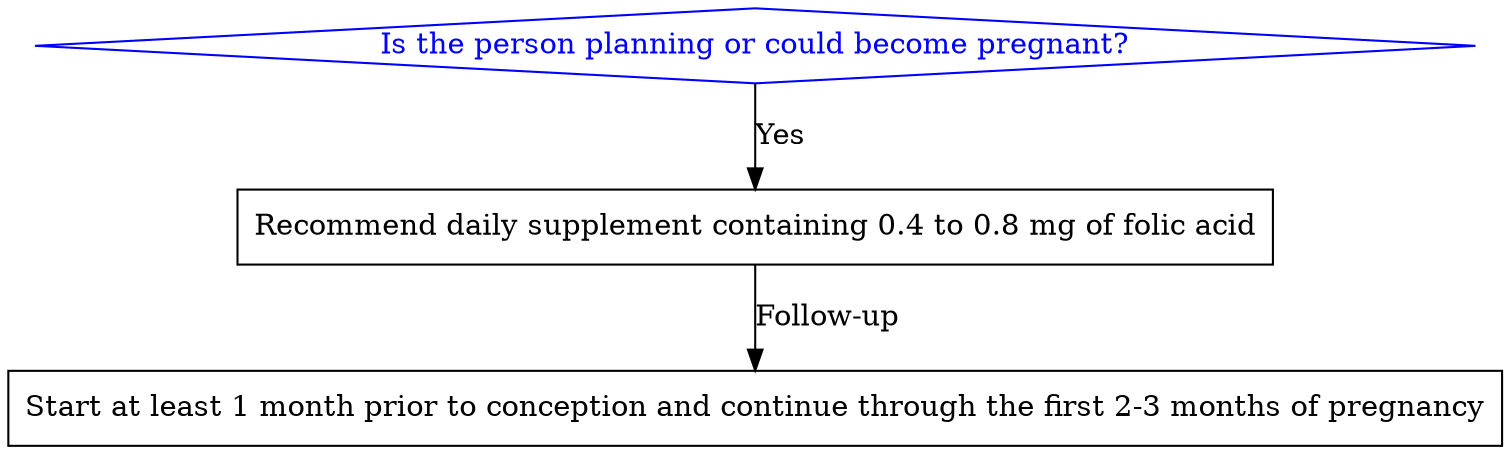 digraph G {
    rankdir=TB
    node [shape=diamond,color=blue,fontcolor=blue];
    a [label="Is the person planning or could become pregnant?", shape=diamond]
    b [label="Recommend daily supplement containing 0.4 to 0.8 mg of folic acid", shape=rect, color=black, fontcolor=black]
    c [label="Start at least 1 month prior to conception and continue through the first 2-3 months of pregnancy", shape=rect, color=black, fontcolor=black]

    a -> b [label="Yes"]
    b -> c [label="Follow-up"]
}